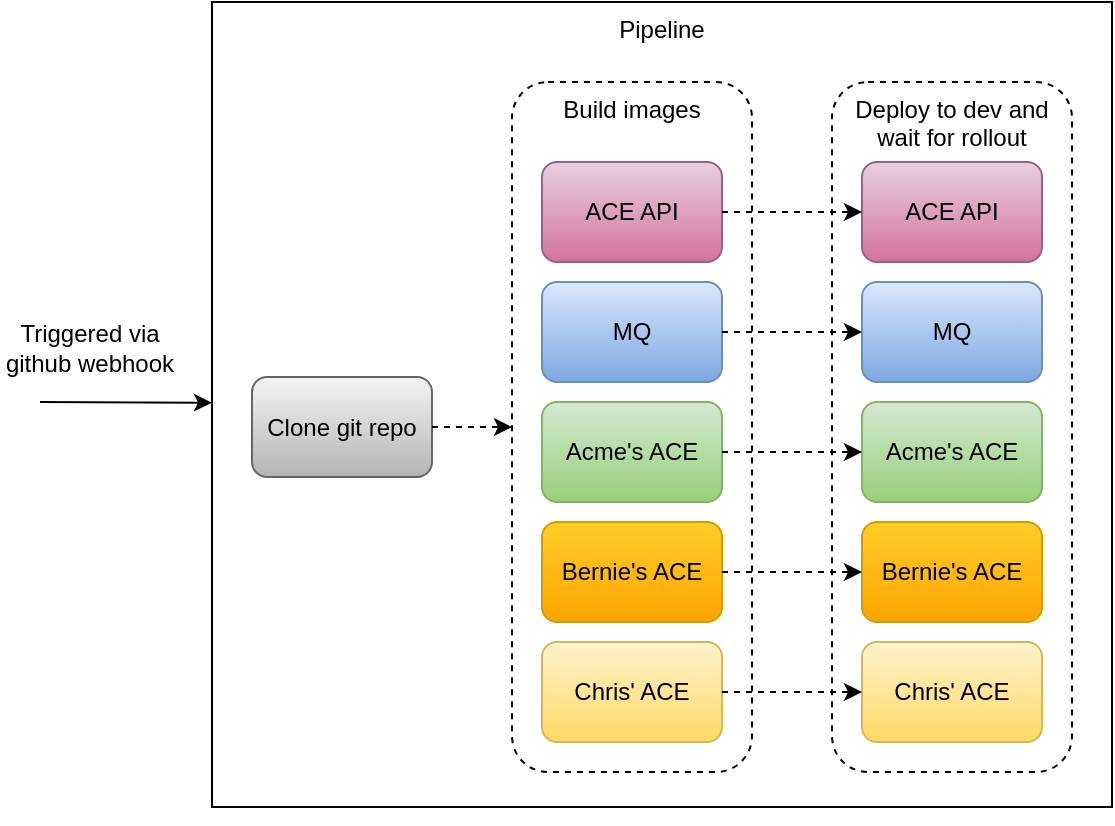 <mxfile version="13.6.2" type="device"><diagram id="fbC2ZqEVtfIwZp8ysonA" name="Page-1"><mxGraphModel dx="1106" dy="780" grid="1" gridSize="10" guides="1" tooltips="1" connect="1" arrows="1" fold="1" page="1" pageScale="1" pageWidth="827" pageHeight="1169" math="0" shadow="0"><root><mxCell id="0"/><mxCell id="1" parent="0"/><mxCell id="wHhios66HtJcoZ04QwGQ-25" value="Pipeline" style="rounded=0;whiteSpace=wrap;html=1;verticalAlign=top;" parent="1" vertex="1"><mxGeometry x="106" width="450" height="402.5" as="geometry"/></mxCell><mxCell id="wHhios66HtJcoZ04QwGQ-18" value="" style="group;dashed=1;strokeColor=none;" parent="1" vertex="1" connectable="0"><mxGeometry x="416" y="40" width="120" height="345" as="geometry"/></mxCell><mxCell id="wHhios66HtJcoZ04QwGQ-2" value="Deploy to dev and wait for rollout" style="rounded=1;whiteSpace=wrap;html=1;verticalAlign=top;dashed=1;" parent="wHhios66HtJcoZ04QwGQ-18" vertex="1"><mxGeometry width="120" height="345" as="geometry"/></mxCell><mxCell id="wHhios66HtJcoZ04QwGQ-13" value="ACE API" style="rounded=1;whiteSpace=wrap;html=1;fillColor=#e6d0de;strokeColor=#996185;gradientColor=#d5739d;" parent="wHhios66HtJcoZ04QwGQ-18" vertex="1"><mxGeometry x="15" y="40" width="90" height="50" as="geometry"/></mxCell><mxCell id="wHhios66HtJcoZ04QwGQ-14" value="MQ" style="rounded=1;whiteSpace=wrap;html=1;fillColor=#dae8fc;strokeColor=#6c8ebf;gradientColor=#7ea6e0;" parent="wHhios66HtJcoZ04QwGQ-18" vertex="1"><mxGeometry x="15" y="100" width="90" height="50" as="geometry"/></mxCell><mxCell id="wHhios66HtJcoZ04QwGQ-15" value="Acme's ACE" style="rounded=1;whiteSpace=wrap;html=1;fillColor=#d5e8d4;strokeColor=#82b366;gradientColor=#97d077;" parent="wHhios66HtJcoZ04QwGQ-18" vertex="1"><mxGeometry x="15" y="160" width="90" height="50" as="geometry"/></mxCell><mxCell id="wHhios66HtJcoZ04QwGQ-16" value="Bernie's ACE" style="rounded=1;whiteSpace=wrap;html=1;fillColor=#ffcd28;strokeColor=#d79b00;gradientColor=#ffa500;" parent="wHhios66HtJcoZ04QwGQ-18" vertex="1"><mxGeometry x="15" y="220" width="90" height="50" as="geometry"/></mxCell><mxCell id="wHhios66HtJcoZ04QwGQ-17" value="Chris' ACE" style="rounded=1;whiteSpace=wrap;html=1;fillColor=#fff2cc;strokeColor=#d6b656;gradientColor=#ffd966;" parent="wHhios66HtJcoZ04QwGQ-18" vertex="1"><mxGeometry x="15" y="280" width="90" height="50" as="geometry"/></mxCell><mxCell id="wHhios66HtJcoZ04QwGQ-24" value="" style="endArrow=classic;html=1;" parent="1" target="wHhios66HtJcoZ04QwGQ-25" edge="1"><mxGeometry width="50" height="50" relative="1" as="geometry"><mxPoint x="20" y="200" as="sourcePoint"/><mxPoint x="190" y="-125" as="targetPoint"/></mxGeometry></mxCell><mxCell id="wHhios66HtJcoZ04QwGQ-27" value="Triggered via github webhook" style="text;html=1;strokeColor=none;fillColor=none;align=center;verticalAlign=middle;whiteSpace=wrap;rounded=0;" parent="1" vertex="1"><mxGeometry y="162.5" width="90" height="20" as="geometry"/></mxCell><mxCell id="wHhios66HtJcoZ04QwGQ-1" value="Build images" style="rounded=1;whiteSpace=wrap;html=1;horizontal=1;verticalAlign=top;dashed=1;" parent="1" vertex="1"><mxGeometry x="256" y="40" width="120" height="345" as="geometry"/></mxCell><mxCell id="wHhios66HtJcoZ04QwGQ-6" value="ACE API" style="rounded=1;whiteSpace=wrap;html=1;fillColor=#e6d0de;strokeColor=#996185;gradientColor=#d5739d;" parent="1" vertex="1"><mxGeometry x="271" y="80" width="90" height="50" as="geometry"/></mxCell><mxCell id="wHhios66HtJcoZ04QwGQ-7" value="MQ" style="rounded=1;whiteSpace=wrap;html=1;fillColor=#dae8fc;strokeColor=#6c8ebf;gradientColor=#7ea6e0;" parent="1" vertex="1"><mxGeometry x="271" y="140" width="90" height="50" as="geometry"/></mxCell><mxCell id="wHhios66HtJcoZ04QwGQ-10" value="Acme's ACE" style="rounded=1;whiteSpace=wrap;html=1;fillColor=#d5e8d4;strokeColor=#82b366;gradientColor=#97d077;" parent="1" vertex="1"><mxGeometry x="271" y="200" width="90" height="50" as="geometry"/></mxCell><mxCell id="wHhios66HtJcoZ04QwGQ-11" value="Bernie's ACE" style="rounded=1;whiteSpace=wrap;html=1;fillColor=#ffcd28;strokeColor=#d79b00;gradientColor=#ffa500;" parent="1" vertex="1"><mxGeometry x="271" y="260" width="90" height="50" as="geometry"/></mxCell><mxCell id="wHhios66HtJcoZ04QwGQ-12" value="Chris' ACE" style="rounded=1;whiteSpace=wrap;html=1;fillColor=#fff2cc;strokeColor=#d6b656;gradientColor=#ffd966;" parent="1" vertex="1"><mxGeometry x="271" y="320" width="90" height="50" as="geometry"/></mxCell><mxCell id="wHhios66HtJcoZ04QwGQ-26" style="edgeStyle=orthogonalEdgeStyle;rounded=0;orthogonalLoop=1;jettySize=auto;html=1;exitX=0.5;exitY=1;exitDx=0;exitDy=0;" parent="1" source="wHhios66HtJcoZ04QwGQ-25" target="wHhios66HtJcoZ04QwGQ-25" edge="1"><mxGeometry relative="1" as="geometry"/></mxCell><mxCell id="IDKiGAd4Ef--Y5HXpbBF-1" value="" style="endArrow=classic;html=1;dashed=1;" parent="1" source="wHhios66HtJcoZ04QwGQ-7" target="wHhios66HtJcoZ04QwGQ-14" edge="1"><mxGeometry width="50" height="50" relative="1" as="geometry"><mxPoint x="412" y="220" as="sourcePoint"/><mxPoint x="462" y="170" as="targetPoint"/></mxGeometry></mxCell><mxCell id="IDKiGAd4Ef--Y5HXpbBF-2" value="" style="endArrow=classic;html=1;dashed=1;" parent="1" source="wHhios66HtJcoZ04QwGQ-10" target="wHhios66HtJcoZ04QwGQ-15" edge="1"><mxGeometry width="50" height="50" relative="1" as="geometry"><mxPoint x="422" y="230" as="sourcePoint"/><mxPoint x="472" y="180" as="targetPoint"/></mxGeometry></mxCell><mxCell id="IDKiGAd4Ef--Y5HXpbBF-3" value="" style="endArrow=classic;html=1;dashed=1;" parent="1" source="wHhios66HtJcoZ04QwGQ-11" target="wHhios66HtJcoZ04QwGQ-16" edge="1"><mxGeometry width="50" height="50" relative="1" as="geometry"><mxPoint x="432" y="240" as="sourcePoint"/><mxPoint x="482" y="190" as="targetPoint"/></mxGeometry></mxCell><mxCell id="IDKiGAd4Ef--Y5HXpbBF-4" value="" style="endArrow=classic;html=1;dashed=1;" parent="1" source="wHhios66HtJcoZ04QwGQ-12" target="wHhios66HtJcoZ04QwGQ-17" edge="1"><mxGeometry width="50" height="50" relative="1" as="geometry"><mxPoint x="442" y="250" as="sourcePoint"/><mxPoint x="492" y="200" as="targetPoint"/></mxGeometry></mxCell><mxCell id="IDKiGAd4Ef--Y5HXpbBF-5" value="" style="endArrow=classic;html=1;dashed=1;" parent="1" source="wHhios66HtJcoZ04QwGQ-6" target="wHhios66HtJcoZ04QwGQ-13" edge="1"><mxGeometry width="50" height="50" relative="1" as="geometry"><mxPoint x="452" y="260" as="sourcePoint"/><mxPoint x="502" y="210" as="targetPoint"/></mxGeometry></mxCell><mxCell id="TULo_-1p8mAKRe7ZE-mY-1" value="Clone git repo" style="rounded=1;whiteSpace=wrap;html=1;fillColor=#f5f5f5;strokeColor=#666666;gradientColor=#b3b3b3;" parent="1" vertex="1"><mxGeometry x="126" y="187.5" width="90" height="50" as="geometry"/></mxCell><mxCell id="TULo_-1p8mAKRe7ZE-mY-2" value="" style="endArrow=classic;html=1;dashed=1;" parent="1" source="TULo_-1p8mAKRe7ZE-mY-1" target="wHhios66HtJcoZ04QwGQ-1" edge="1"><mxGeometry width="50" height="50" relative="1" as="geometry"><mxPoint x="371" y="235" as="sourcePoint"/><mxPoint x="441" y="235" as="targetPoint"/></mxGeometry></mxCell></root></mxGraphModel></diagram></mxfile>